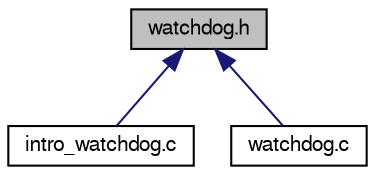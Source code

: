 digraph "watchdog.h"
{
  edge [fontname="FreeSans",fontsize="10",labelfontname="FreeSans",labelfontsize="10"];
  node [fontname="FreeSans",fontsize="10",shape=record];
  Node1 [label="watchdog.h",height=0.2,width=0.4,color="black", fillcolor="grey75", style="filled" fontcolor="black"];
  Node1 -> Node2 [dir="back",color="midnightblue",fontsize="10",style="solid"];
  Node2 [label="intro_watchdog.c",height=0.2,width=0.4,color="black", fillcolor="white", style="filled",URL="$intro__watchdog_8c.html",tooltip="Application pour l&#39;introduction aux concept de tâche. "];
  Node1 -> Node3 [dir="back",color="midnightblue",fontsize="10",style="solid"];
  Node3 [label="watchdog.c",height=0.2,width=0.4,color="black", fillcolor="white", style="filled",URL="$watchdog_8c.html",tooltip="Fonctions permettant la mise en place d&#39;un watchdog. "];
}
